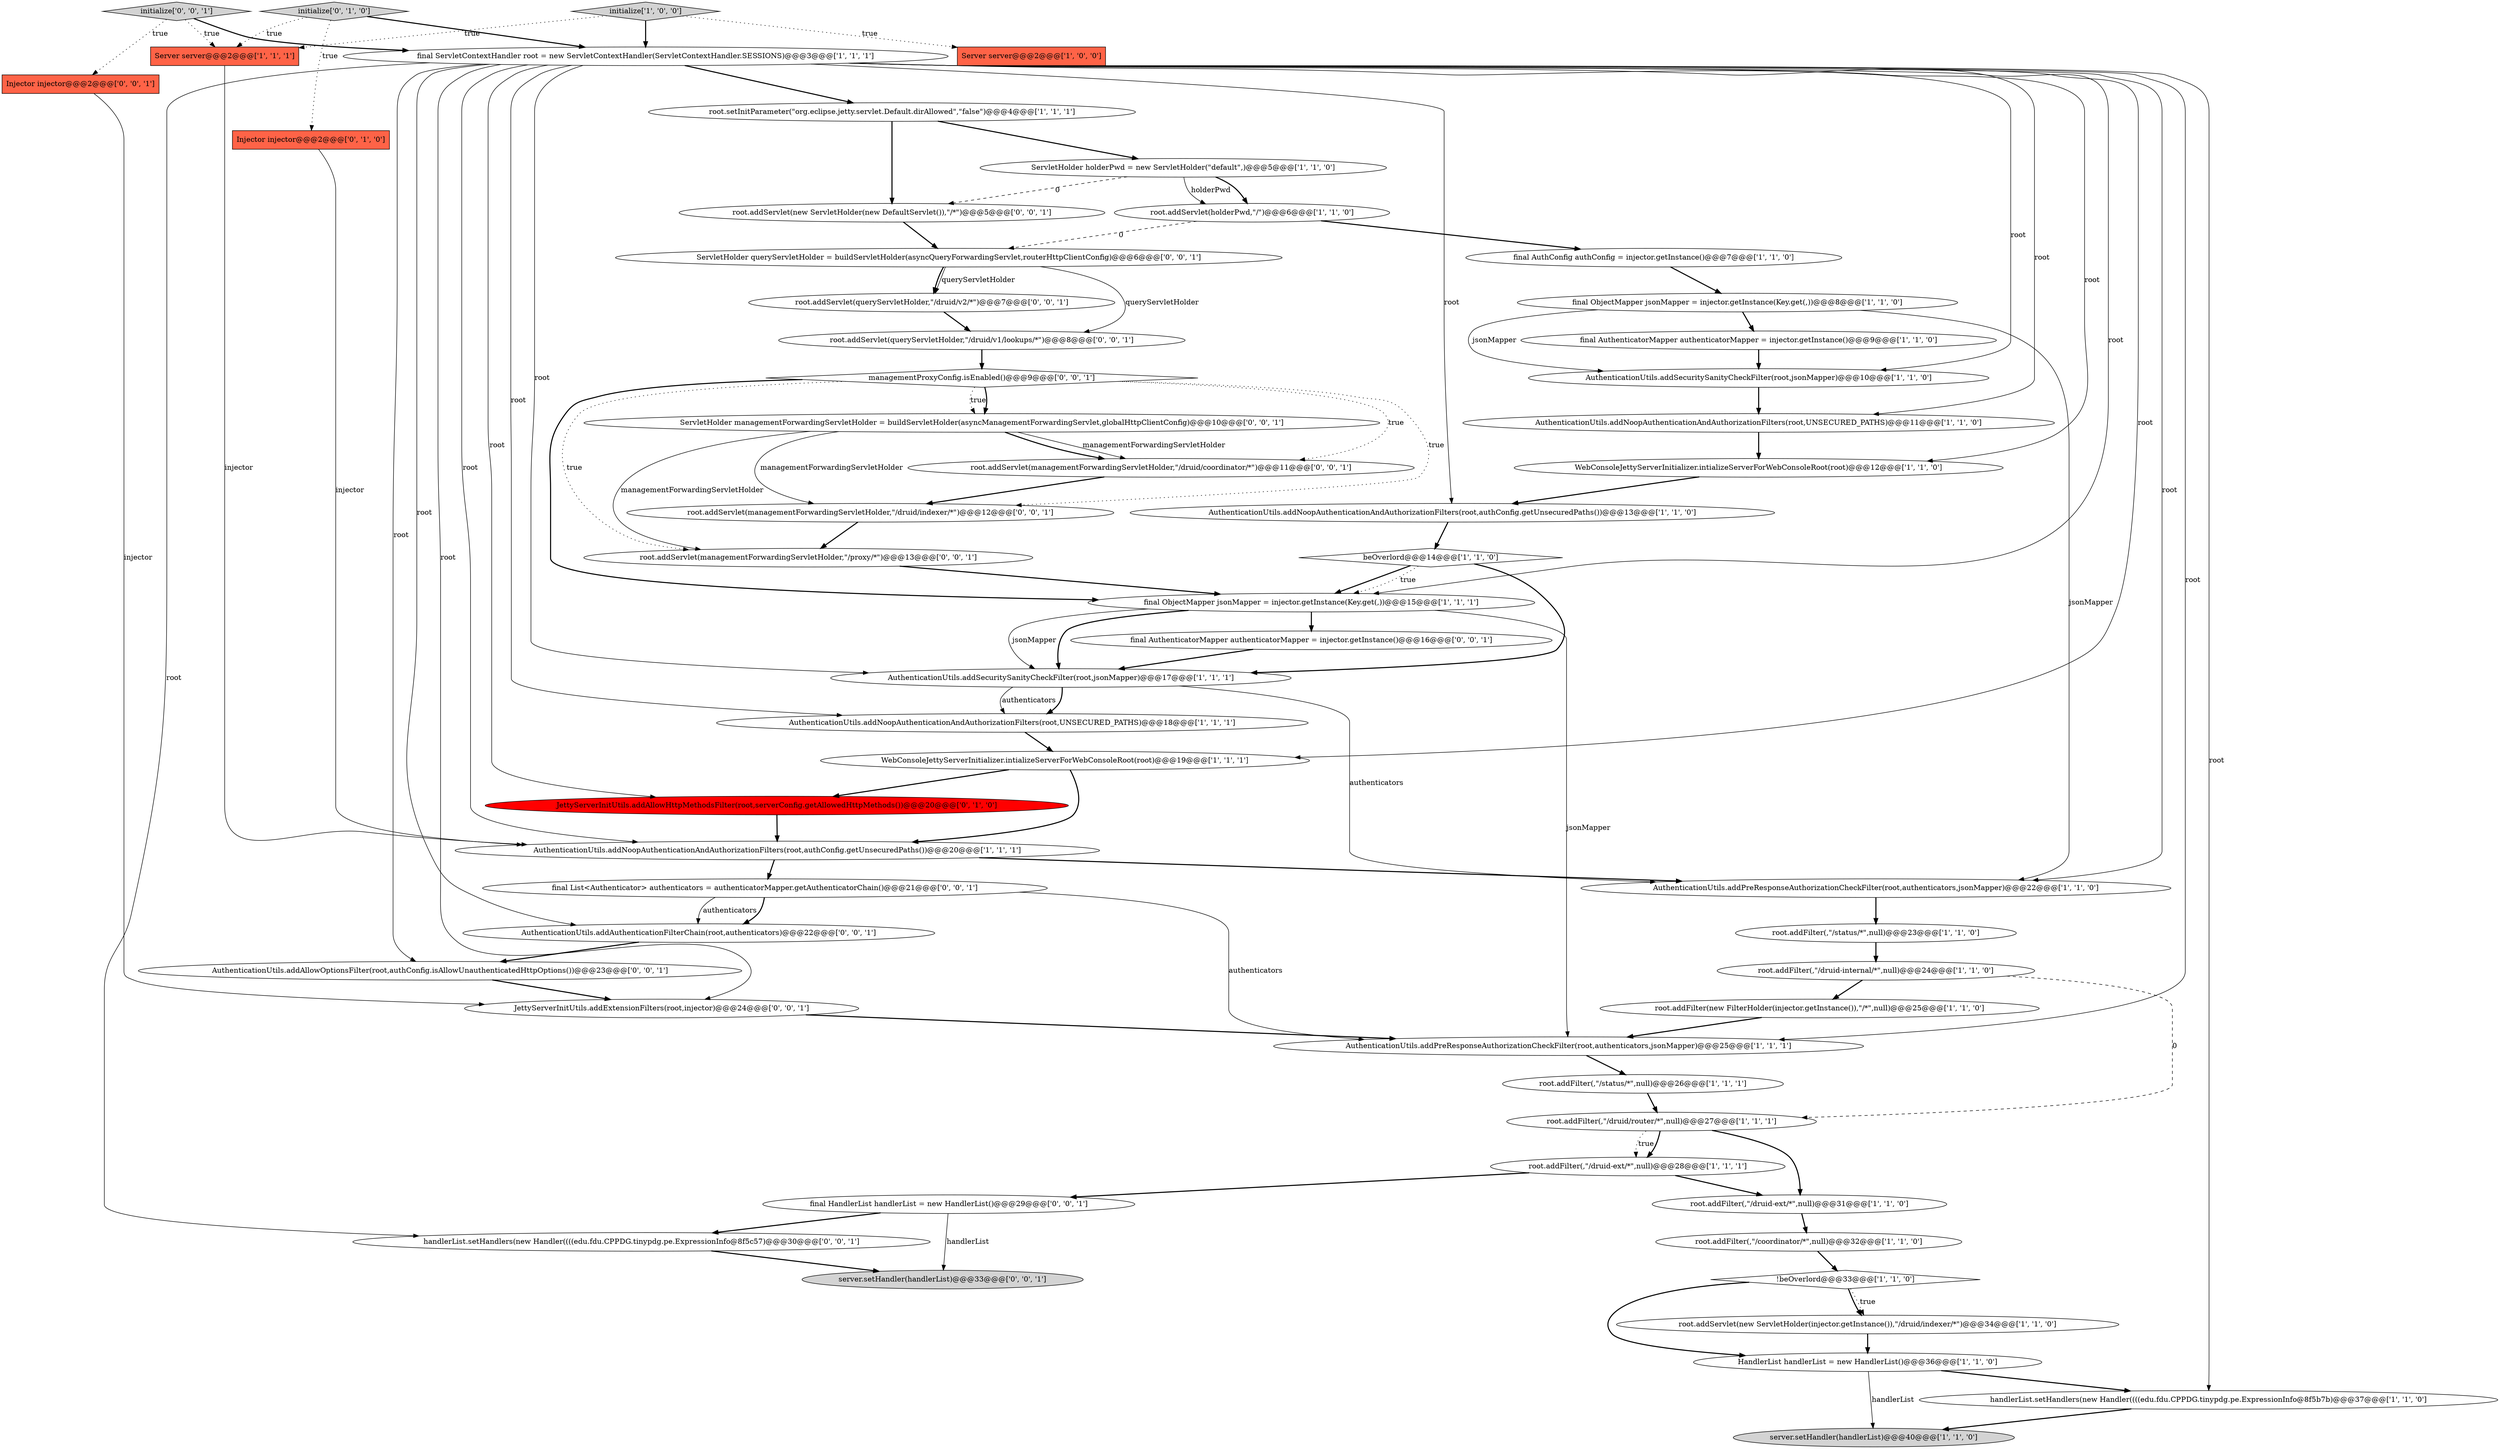 digraph {
16 [style = filled, label = "AuthenticationUtils.addPreResponseAuthorizationCheckFilter(root,authenticators,jsonMapper)@@@22@@@['1', '1', '0']", fillcolor = white, shape = ellipse image = "AAA0AAABBB1BBB"];
27 [style = filled, label = "server.setHandler(handlerList)@@@40@@@['1', '1', '0']", fillcolor = lightgray, shape = ellipse image = "AAA0AAABBB1BBB"];
8 [style = filled, label = "final AuthenticatorMapper authenticatorMapper = injector.getInstance()@@@9@@@['1', '1', '0']", fillcolor = white, shape = ellipse image = "AAA0AAABBB1BBB"];
39 [style = filled, label = "final List<Authenticator> authenticators = authenticatorMapper.getAuthenticatorChain()@@@21@@@['0', '0', '1']", fillcolor = white, shape = ellipse image = "AAA0AAABBB3BBB"];
56 [style = filled, label = "AuthenticationUtils.addAllowOptionsFilter(root,authConfig.isAllowUnauthenticatedHttpOptions())@@@23@@@['0', '0', '1']", fillcolor = white, shape = ellipse image = "AAA0AAABBB3BBB"];
53 [style = filled, label = "ServletHolder queryServletHolder = buildServletHolder(asyncQueryForwardingServlet,routerHttpClientConfig)@@@6@@@['0', '0', '1']", fillcolor = white, shape = ellipse image = "AAA0AAABBB3BBB"];
11 [style = filled, label = "HandlerList handlerList = new HandlerList()@@@36@@@['1', '1', '0']", fillcolor = white, shape = ellipse image = "AAA0AAABBB1BBB"];
37 [style = filled, label = "Injector injector@@@2@@@['0', '1', '0']", fillcolor = tomato, shape = box image = "AAA0AAABBB2BBB"];
13 [style = filled, label = "ServletHolder holderPwd = new ServletHolder(\"default\",)@@@5@@@['1', '1', '0']", fillcolor = white, shape = ellipse image = "AAA0AAABBB1BBB"];
41 [style = filled, label = "root.addServlet(new ServletHolder(new DefaultServlet()),\"/*\")@@@5@@@['0', '0', '1']", fillcolor = white, shape = ellipse image = "AAA0AAABBB3BBB"];
0 [style = filled, label = "root.addServlet(holderPwd,\"/\")@@@6@@@['1', '1', '0']", fillcolor = white, shape = ellipse image = "AAA0AAABBB1BBB"];
43 [style = filled, label = "server.setHandler(handlerList)@@@33@@@['0', '0', '1']", fillcolor = lightgray, shape = ellipse image = "AAA0AAABBB3BBB"];
46 [style = filled, label = "handlerList.setHandlers(new Handler((((edu.fdu.CPPDG.tinypdg.pe.ExpressionInfo@8f5c57)@@@30@@@['0', '0', '1']", fillcolor = white, shape = ellipse image = "AAA0AAABBB3BBB"];
50 [style = filled, label = "final AuthenticatorMapper authenticatorMapper = injector.getInstance()@@@16@@@['0', '0', '1']", fillcolor = white, shape = ellipse image = "AAA0AAABBB3BBB"];
35 [style = filled, label = "initialize['0', '1', '0']", fillcolor = lightgray, shape = diamond image = "AAA0AAABBB2BBB"];
38 [style = filled, label = "root.addServlet(managementForwardingServletHolder,\"/druid/indexer/*\")@@@12@@@['0', '0', '1']", fillcolor = white, shape = ellipse image = "AAA0AAABBB3BBB"];
1 [style = filled, label = "root.addFilter(,\"/coordinator/*\",null)@@@32@@@['1', '1', '0']", fillcolor = white, shape = ellipse image = "AAA0AAABBB1BBB"];
32 [style = filled, label = "final ServletContextHandler root = new ServletContextHandler(ServletContextHandler.SESSIONS)@@@3@@@['1', '1', '1']", fillcolor = white, shape = ellipse image = "AAA0AAABBB1BBB"];
45 [style = filled, label = "JettyServerInitUtils.addExtensionFilters(root,injector)@@@24@@@['0', '0', '1']", fillcolor = white, shape = ellipse image = "AAA0AAABBB3BBB"];
51 [style = filled, label = "root.addServlet(managementForwardingServletHolder,\"/druid/coordinator/*\")@@@11@@@['0', '0', '1']", fillcolor = white, shape = ellipse image = "AAA0AAABBB3BBB"];
44 [style = filled, label = "root.addServlet(queryServletHolder,\"/druid/v2/*\")@@@7@@@['0', '0', '1']", fillcolor = white, shape = ellipse image = "AAA0AAABBB3BBB"];
31 [style = filled, label = "root.addFilter(,\"/druid-ext/*\",null)@@@28@@@['1', '1', '1']", fillcolor = white, shape = ellipse image = "AAA0AAABBB1BBB"];
9 [style = filled, label = "beOverlord@@@14@@@['1', '1', '0']", fillcolor = white, shape = diamond image = "AAA0AAABBB1BBB"];
29 [style = filled, label = "final ObjectMapper jsonMapper = injector.getInstance(Key.get(,))@@@8@@@['1', '1', '0']", fillcolor = white, shape = ellipse image = "AAA0AAABBB1BBB"];
33 [style = filled, label = "final ObjectMapper jsonMapper = injector.getInstance(Key.get(,))@@@15@@@['1', '1', '1']", fillcolor = white, shape = ellipse image = "AAA0AAABBB1BBB"];
36 [style = filled, label = "JettyServerInitUtils.addAllowHttpMethodsFilter(root,serverConfig.getAllowedHttpMethods())@@@20@@@['0', '1', '0']", fillcolor = red, shape = ellipse image = "AAA1AAABBB2BBB"];
15 [style = filled, label = "Server server@@@2@@@['1', '0', '0']", fillcolor = tomato, shape = box image = "AAA0AAABBB1BBB"];
24 [style = filled, label = "root.addFilter(,\"/druid-internal/*\",null)@@@24@@@['1', '1', '0']", fillcolor = white, shape = ellipse image = "AAA0AAABBB1BBB"];
6 [style = filled, label = "AuthenticationUtils.addPreResponseAuthorizationCheckFilter(root,authenticators,jsonMapper)@@@25@@@['1', '1', '1']", fillcolor = white, shape = ellipse image = "AAA0AAABBB1BBB"];
23 [style = filled, label = "handlerList.setHandlers(new Handler((((edu.fdu.CPPDG.tinypdg.pe.ExpressionInfo@8f5b7b)@@@37@@@['1', '1', '0']", fillcolor = white, shape = ellipse image = "AAA0AAABBB1BBB"];
28 [style = filled, label = "AuthenticationUtils.addSecuritySanityCheckFilter(root,jsonMapper)@@@10@@@['1', '1', '0']", fillcolor = white, shape = ellipse image = "AAA0AAABBB1BBB"];
40 [style = filled, label = "final HandlerList handlerList = new HandlerList()@@@29@@@['0', '0', '1']", fillcolor = white, shape = ellipse image = "AAA0AAABBB3BBB"];
10 [style = filled, label = "root.addFilter(new FilterHolder(injector.getInstance()),\"/*\",null)@@@25@@@['1', '1', '0']", fillcolor = white, shape = ellipse image = "AAA0AAABBB1BBB"];
52 [style = filled, label = "root.addServlet(managementForwardingServletHolder,\"/proxy/*\")@@@13@@@['0', '0', '1']", fillcolor = white, shape = ellipse image = "AAA0AAABBB3BBB"];
12 [style = filled, label = "root.addFilter(,\"/druid-ext/*\",null)@@@31@@@['1', '1', '0']", fillcolor = white, shape = ellipse image = "AAA0AAABBB1BBB"];
22 [style = filled, label = "initialize['1', '0', '0']", fillcolor = lightgray, shape = diamond image = "AAA0AAABBB1BBB"];
4 [style = filled, label = "!beOverlord@@@33@@@['1', '1', '0']", fillcolor = white, shape = diamond image = "AAA0AAABBB1BBB"];
49 [style = filled, label = "initialize['0', '0', '1']", fillcolor = lightgray, shape = diamond image = "AAA0AAABBB3BBB"];
55 [style = filled, label = "root.addServlet(queryServletHolder,\"/druid/v1/lookups/*\")@@@8@@@['0', '0', '1']", fillcolor = white, shape = ellipse image = "AAA0AAABBB3BBB"];
42 [style = filled, label = "Injector injector@@@2@@@['0', '0', '1']", fillcolor = tomato, shape = box image = "AAA0AAABBB3BBB"];
3 [style = filled, label = "root.setInitParameter(\"org.eclipse.jetty.servlet.Default.dirAllowed\",\"false\")@@@4@@@['1', '1', '1']", fillcolor = white, shape = ellipse image = "AAA0AAABBB1BBB"];
18 [style = filled, label = "root.addFilter(,\"/status/*\",null)@@@23@@@['1', '1', '0']", fillcolor = white, shape = ellipse image = "AAA0AAABBB1BBB"];
30 [style = filled, label = "AuthenticationUtils.addNoopAuthenticationAndAuthorizationFilters(root,UNSECURED_PATHS)@@@11@@@['1', '1', '0']", fillcolor = white, shape = ellipse image = "AAA0AAABBB1BBB"];
21 [style = filled, label = "AuthenticationUtils.addNoopAuthenticationAndAuthorizationFilters(root,authConfig.getUnsecuredPaths())@@@20@@@['1', '1', '1']", fillcolor = white, shape = ellipse image = "AAA0AAABBB1BBB"];
47 [style = filled, label = "managementProxyConfig.isEnabled()@@@9@@@['0', '0', '1']", fillcolor = white, shape = diamond image = "AAA0AAABBB3BBB"];
26 [style = filled, label = "Server server@@@2@@@['1', '1', '1']", fillcolor = tomato, shape = box image = "AAA0AAABBB1BBB"];
17 [style = filled, label = "WebConsoleJettyServerInitializer.intializeServerForWebConsoleRoot(root)@@@19@@@['1', '1', '1']", fillcolor = white, shape = ellipse image = "AAA0AAABBB1BBB"];
48 [style = filled, label = "AuthenticationUtils.addAuthenticationFilterChain(root,authenticators)@@@22@@@['0', '0', '1']", fillcolor = white, shape = ellipse image = "AAA0AAABBB3BBB"];
34 [style = filled, label = "final AuthConfig authConfig = injector.getInstance()@@@7@@@['1', '1', '0']", fillcolor = white, shape = ellipse image = "AAA0AAABBB1BBB"];
14 [style = filled, label = "root.addFilter(,\"/status/*\",null)@@@26@@@['1', '1', '1']", fillcolor = white, shape = ellipse image = "AAA0AAABBB1BBB"];
2 [style = filled, label = "AuthenticationUtils.addNoopAuthenticationAndAuthorizationFilters(root,UNSECURED_PATHS)@@@18@@@['1', '1', '1']", fillcolor = white, shape = ellipse image = "AAA0AAABBB1BBB"];
25 [style = filled, label = "WebConsoleJettyServerInitializer.intializeServerForWebConsoleRoot(root)@@@12@@@['1', '1', '0']", fillcolor = white, shape = ellipse image = "AAA0AAABBB1BBB"];
20 [style = filled, label = "AuthenticationUtils.addNoopAuthenticationAndAuthorizationFilters(root,authConfig.getUnsecuredPaths())@@@13@@@['1', '1', '0']", fillcolor = white, shape = ellipse image = "AAA0AAABBB1BBB"];
19 [style = filled, label = "root.addServlet(new ServletHolder(injector.getInstance()),\"/druid/indexer/*\")@@@34@@@['1', '1', '0']", fillcolor = white, shape = ellipse image = "AAA0AAABBB1BBB"];
54 [style = filled, label = "ServletHolder managementForwardingServletHolder = buildServletHolder(asyncManagementForwardingServlet,globalHttpClientConfig)@@@10@@@['0', '0', '1']", fillcolor = white, shape = ellipse image = "AAA0AAABBB3BBB"];
5 [style = filled, label = "root.addFilter(,\"/druid/router/*\",null)@@@27@@@['1', '1', '1']", fillcolor = white, shape = ellipse image = "AAA0AAABBB1BBB"];
7 [style = filled, label = "AuthenticationUtils.addSecuritySanityCheckFilter(root,jsonMapper)@@@17@@@['1', '1', '1']", fillcolor = white, shape = ellipse image = "AAA0AAABBB1BBB"];
39->6 [style = solid, label="authenticators"];
20->9 [style = bold, label=""];
55->47 [style = bold, label=""];
38->52 [style = bold, label=""];
32->56 [style = solid, label="root"];
32->7 [style = solid, label="root"];
24->5 [style = dashed, label="0"];
35->26 [style = dotted, label="true"];
53->44 [style = bold, label=""];
19->11 [style = bold, label=""];
9->7 [style = bold, label=""];
47->33 [style = bold, label=""];
13->41 [style = dashed, label="0"];
32->48 [style = solid, label="root"];
17->36 [style = bold, label=""];
47->52 [style = dotted, label="true"];
26->21 [style = solid, label="injector"];
39->48 [style = solid, label="authenticators"];
45->6 [style = bold, label=""];
32->2 [style = solid, label="root"];
32->6 [style = solid, label="root"];
37->21 [style = solid, label="injector"];
21->16 [style = bold, label=""];
31->40 [style = bold, label=""];
35->37 [style = dotted, label="true"];
47->54 [style = dotted, label="true"];
32->3 [style = bold, label=""];
17->21 [style = bold, label=""];
33->7 [style = bold, label=""];
24->10 [style = bold, label=""];
8->28 [style = bold, label=""];
9->33 [style = dotted, label="true"];
1->4 [style = bold, label=""];
28->30 [style = bold, label=""];
9->33 [style = bold, label=""];
4->19 [style = bold, label=""];
22->32 [style = bold, label=""];
32->46 [style = solid, label="root"];
12->1 [style = bold, label=""];
33->50 [style = bold, label=""];
49->32 [style = bold, label=""];
41->53 [style = bold, label=""];
32->16 [style = solid, label="root"];
0->34 [style = bold, label=""];
32->25 [style = solid, label="root"];
44->55 [style = bold, label=""];
47->54 [style = bold, label=""];
7->2 [style = bold, label=""];
32->23 [style = solid, label="root"];
47->51 [style = dotted, label="true"];
33->7 [style = solid, label="jsonMapper"];
54->52 [style = solid, label="managementForwardingServletHolder"];
29->28 [style = solid, label="jsonMapper"];
47->38 [style = dotted, label="true"];
13->0 [style = bold, label=""];
32->20 [style = solid, label="root"];
46->43 [style = bold, label=""];
2->17 [style = bold, label=""];
40->43 [style = solid, label="handlerList"];
34->29 [style = bold, label=""];
18->24 [style = bold, label=""];
16->18 [style = bold, label=""];
32->36 [style = solid, label="root"];
11->27 [style = solid, label="handlerList"];
52->33 [style = bold, label=""];
33->6 [style = solid, label="jsonMapper"];
5->31 [style = dotted, label="true"];
35->32 [style = bold, label=""];
42->45 [style = solid, label="injector"];
13->0 [style = solid, label="holderPwd"];
10->6 [style = bold, label=""];
31->12 [style = bold, label=""];
49->42 [style = dotted, label="true"];
54->51 [style = solid, label="managementForwardingServletHolder"];
25->20 [style = bold, label=""];
56->45 [style = bold, label=""];
21->39 [style = bold, label=""];
54->38 [style = solid, label="managementForwardingServletHolder"];
22->26 [style = dotted, label="true"];
3->41 [style = bold, label=""];
32->33 [style = solid, label="root"];
49->26 [style = dotted, label="true"];
32->17 [style = solid, label="root"];
32->45 [style = solid, label="root"];
22->15 [style = dotted, label="true"];
4->19 [style = dotted, label="true"];
14->5 [style = bold, label=""];
54->51 [style = bold, label=""];
29->8 [style = bold, label=""];
39->48 [style = bold, label=""];
48->56 [style = bold, label=""];
23->27 [style = bold, label=""];
32->30 [style = solid, label="root"];
32->28 [style = solid, label="root"];
0->53 [style = dashed, label="0"];
53->55 [style = solid, label="queryServletHolder"];
30->25 [style = bold, label=""];
50->7 [style = bold, label=""];
7->16 [style = solid, label="authenticators"];
40->46 [style = bold, label=""];
6->14 [style = bold, label=""];
36->21 [style = bold, label=""];
32->21 [style = solid, label="root"];
51->38 [style = bold, label=""];
5->31 [style = bold, label=""];
5->12 [style = bold, label=""];
7->2 [style = solid, label="authenticators"];
3->13 [style = bold, label=""];
53->44 [style = solid, label="queryServletHolder"];
4->11 [style = bold, label=""];
29->16 [style = solid, label="jsonMapper"];
11->23 [style = bold, label=""];
}
